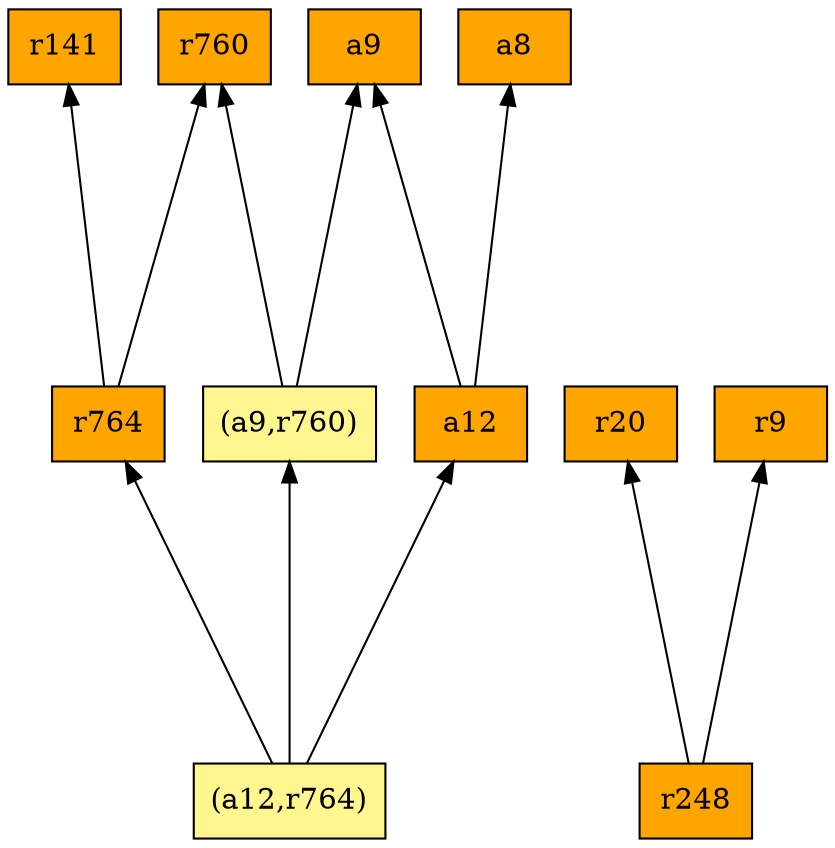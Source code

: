 digraph G {
rankdir=BT;ranksep="2.0";
"r141" [shape=record,fillcolor=orange,style=filled,label="{r141}"];
"a8" [shape=record,fillcolor=orange,style=filled,label="{a8}"];
"r764" [shape=record,fillcolor=orange,style=filled,label="{r764}"];
"r248" [shape=record,fillcolor=orange,style=filled,label="{r248}"];
"a9" [shape=record,fillcolor=orange,style=filled,label="{a9}"];
"(a12,r764)" [shape=record,fillcolor=khaki1,style=filled,label="{(a12,r764)}"];
"r20" [shape=record,fillcolor=orange,style=filled,label="{r20}"];
"r760" [shape=record,fillcolor=orange,style=filled,label="{r760}"];
"r9" [shape=record,fillcolor=orange,style=filled,label="{r9}"];
"(a9,r760)" [shape=record,fillcolor=khaki1,style=filled,label="{(a9,r760)}"];
"a12" [shape=record,fillcolor=orange,style=filled,label="{a12}"];
"r764" -> "r141"
"r764" -> "r760"
"r248" -> "r9"
"r248" -> "r20"
"(a12,r764)" -> "(a9,r760)"
"(a12,r764)" -> "a12"
"(a12,r764)" -> "r764"
"(a9,r760)" -> "a9"
"(a9,r760)" -> "r760"
"a12" -> "a8"
"a12" -> "a9"
}